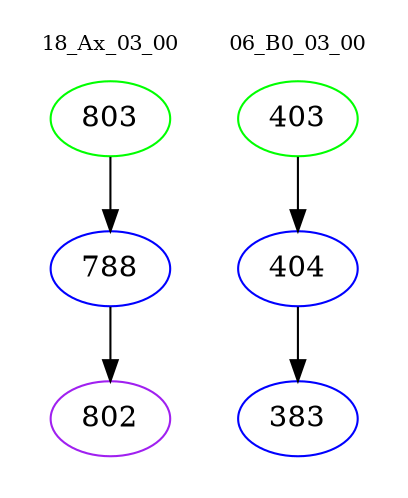 digraph{
subgraph cluster_0 {
color = white
label = "18_Ax_03_00";
fontsize=10;
T0_803 [label="803", color="green"]
T0_803 -> T0_788 [color="black"]
T0_788 [label="788", color="blue"]
T0_788 -> T0_802 [color="black"]
T0_802 [label="802", color="purple"]
}
subgraph cluster_1 {
color = white
label = "06_B0_03_00";
fontsize=10;
T1_403 [label="403", color="green"]
T1_403 -> T1_404 [color="black"]
T1_404 [label="404", color="blue"]
T1_404 -> T1_383 [color="black"]
T1_383 [label="383", color="blue"]
}
}
